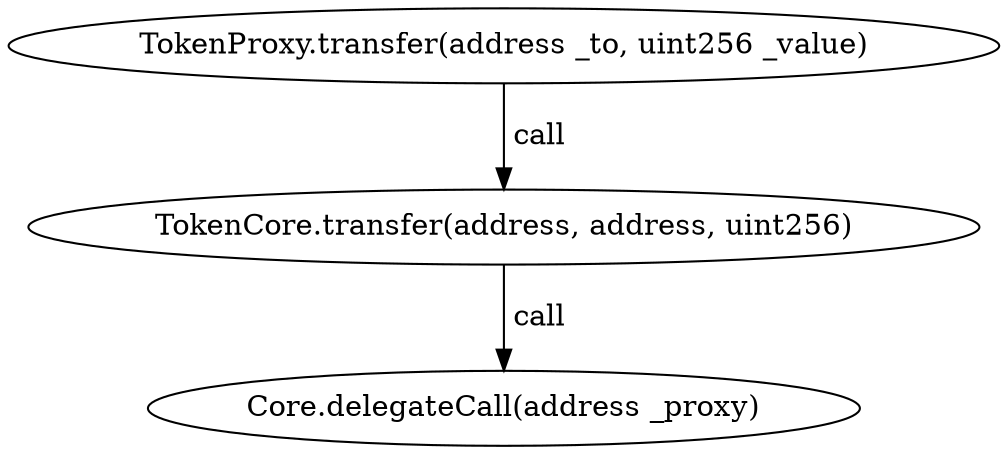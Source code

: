 digraph "" {
	graph [bb="0,0,406.62,213.6"];
	node [label="\N"];
	"TokenProxy.transfer(address _to, uint256 _value)"	 [height=0.5,
		pos="203.31,195.6",
		width=5.6476];
	"TokenCore.transfer(address, address, uint256)"	 [height=0.5,
		pos="203.31,106.8",
		width=5.2746];
	"TokenProxy.transfer(address _to, uint256 _value)" -> "TokenCore.transfer(address, address, uint256)" [key=call,
	label=" call",
	lp="215.17,151.2",
	pos="e,203.31,124.87 203.31,177.2 203.31,165.09 203.31,149.01 203.31,135.27"];
"Core.delegateCall(address _proxy)" [height=0.5,
	pos="203.31,18",
	width=4.0457];
"TokenCore.transfer(address, address, uint256)" -> "Core.delegateCall(address _proxy)" [key=call,
label=" call",
lp="215.17,62.4",
pos="e,203.31,36.072 203.31,88.401 203.31,76.295 203.31,60.208 203.31,46.467"];
}
digraph "" {
	graph [bb="0,0,406.62,213.6"];
	node [label="\N"];
	"TokenProxy.transfer(address _to, uint256 _value)"	 [height=0.5,
		pos="203.31,195.6",
		width=5.6476];
	"TokenCore.transfer(address, address, uint256)"	 [height=0.5,
		pos="203.31,106.8",
		width=5.2746];
	"TokenProxy.transfer(address _to, uint256 _value)" -> "TokenCore.transfer(address, address, uint256)" [key=call,
	label=" call",
	lp="215.17,151.2",
	pos="e,203.31,124.87 203.31,177.2 203.31,165.09 203.31,149.01 203.31,135.27"];
"Core.delegateCall(address _proxy)" [height=0.5,
	pos="203.31,18",
	width=4.0457];
"TokenCore.transfer(address, address, uint256)" -> "Core.delegateCall(address _proxy)" [key=call,
label=" call",
lp="215.17,62.4",
pos="e,203.31,36.072 203.31,88.401 203.31,76.295 203.31,60.208 203.31,46.467"];
}
digraph "" {
	graph [bb="0,0,406.62,213.6"];
	node [label="\N"];
	"TokenProxy.transfer(address _to, uint256 _value)"	 [height=0.5,
		pos="203.31,195.6",
		width=5.6476];
	"TokenCore.transfer(address, address, uint256)"	 [height=0.5,
		pos="203.31,106.8",
		width=5.2746];
	"TokenProxy.transfer(address _to, uint256 _value)" -> "TokenCore.transfer(address, address, uint256)" [key=call,
	label=" call",
	lp="215.17,151.2",
	pos="e,203.31,124.87 203.31,177.2 203.31,165.09 203.31,149.01 203.31,135.27"];
"Core.delegateCall(address _proxy)" [height=0.5,
	pos="203.31,18",
	width=4.0457];
"TokenCore.transfer(address, address, uint256)" -> "Core.delegateCall(address _proxy)" [key=call,
label=" call",
lp="215.17,62.4",
pos="e,203.31,36.072 203.31,88.401 203.31,76.295 203.31,60.208 203.31,46.467"];
}
digraph "" {
	graph [bb="0,0,406.62,213.6"];
	node [label="\N"];
	"TokenProxy.transfer(address _to, uint256 _value)"	 [height=0.5,
		pos="203.31,195.6",
		width=5.6476];
	"TokenCore.transfer(address, address, uint256)"	 [height=0.5,
		pos="203.31,106.8",
		width=5.2746];
	"TokenProxy.transfer(address _to, uint256 _value)" -> "TokenCore.transfer(address, address, uint256)" [key=call,
	label=" call",
	lp="215.17,151.2",
	pos="e,203.31,124.87 203.31,177.2 203.31,165.09 203.31,149.01 203.31,135.27"];
"Core.delegateCall(address _proxy)" [height=0.5,
	pos="203.31,18",
	width=4.0457];
"TokenCore.transfer(address, address, uint256)" -> "Core.delegateCall(address _proxy)" [key=call,
label=" call",
lp="215.17,62.4",
pos="e,203.31,36.072 203.31,88.401 203.31,76.295 203.31,60.208 203.31,46.467"];
}
digraph "" {
	graph [bb="0,0,406.62,213.6"];
	node [label="\N"];
	"TokenProxy.transfer(address _to, uint256 _value)"	 [height=0.5,
		pos="203.31,195.6",
		width=5.6476];
	"TokenCore.transfer(address, address, uint256)"	 [height=0.5,
		pos="203.31,106.8",
		width=5.2746];
	"TokenProxy.transfer(address _to, uint256 _value)" -> "TokenCore.transfer(address, address, uint256)" [key=call,
	label=" call",
	lp="215.17,151.2",
	pos="e,203.31,124.87 203.31,177.2 203.31,165.09 203.31,149.01 203.31,135.27"];
"Core.delegateCall(address _proxy)" [height=0.5,
	pos="203.31,18",
	width=4.0457];
"TokenCore.transfer(address, address, uint256)" -> "Core.delegateCall(address _proxy)" [key=call,
label=" call",
lp="215.17,62.4",
pos="e,203.31,36.072 203.31,88.401 203.31,76.295 203.31,60.208 203.31,46.467"];
}
